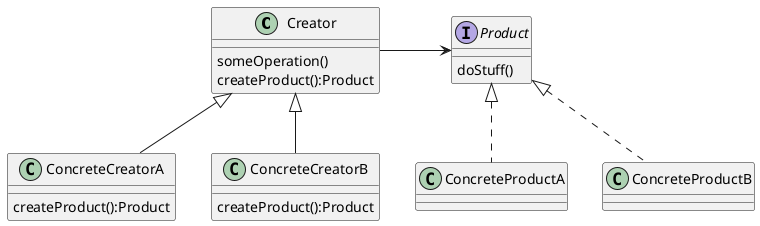 @startuml 

class Creator
class ConcreteCreatorA
class ConcreteCreatorB

interface Product
class ConcreteProductA
class ConcreteProductB

Creator -> Product
Creator <|-- ConcreteCreatorA
Creator <|-- ConcreteCreatorB

Product <|.. ConcreteProductA
Product <|.. ConcreteProductB

Creator : someOperation()
Creator : createProduct():Product

Product : doStuff()

ConcreteCreatorA : createProduct():Product
ConcreteCreatorB : createProduct():Product

@enduml